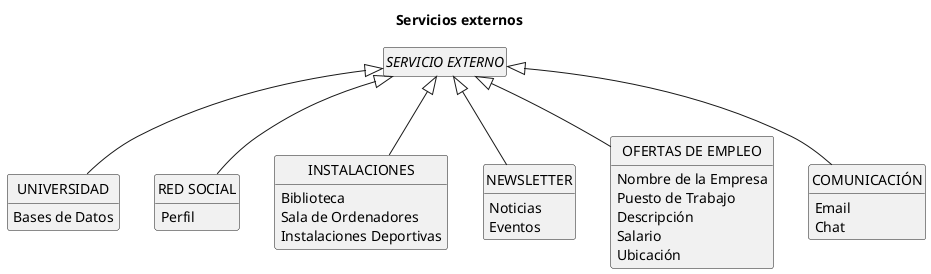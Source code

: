 @startuml AlumniExternalServices

title Servicios externos

'!theme amiga
skinparam backgroundColor white
skinparam defaultFontName Arial
hide circle
hide empty members

abstract "SERVICIO EXTERNO" 
{ 
}

class UNIVERSIDAD 
{
    Bases de Datos
}

class "RED SOCIAL"
{
    Perfil
}

class INSTALACIONES 
{
    Biblioteca
    Sala de Ordenadores
    Instalaciones Deportivas
}

class NEWSLETTER 
{
    Noticias
    Eventos
}

class "OFERTAS DE EMPLEO" 
{
    Nombre de la Empresa
    Puesto de Trabajo
    Descripción
    Salario
    Ubicación
}

class COMUNICACIÓN 
{
    Email
    Chat
}

"SERVICIO EXTERNO" <|-- UNIVERSIDAD
"SERVICIO EXTERNO" <|-- "RED SOCIAL"
"SERVICIO EXTERNO" <|-- INSTALACIONES
"SERVICIO EXTERNO" <|-- NEWSLETTER
"SERVICIO EXTERNO" <|-- "OFERTAS DE EMPLEO"
"SERVICIO EXTERNO" <|-- COMUNICACIÓN

@enduml